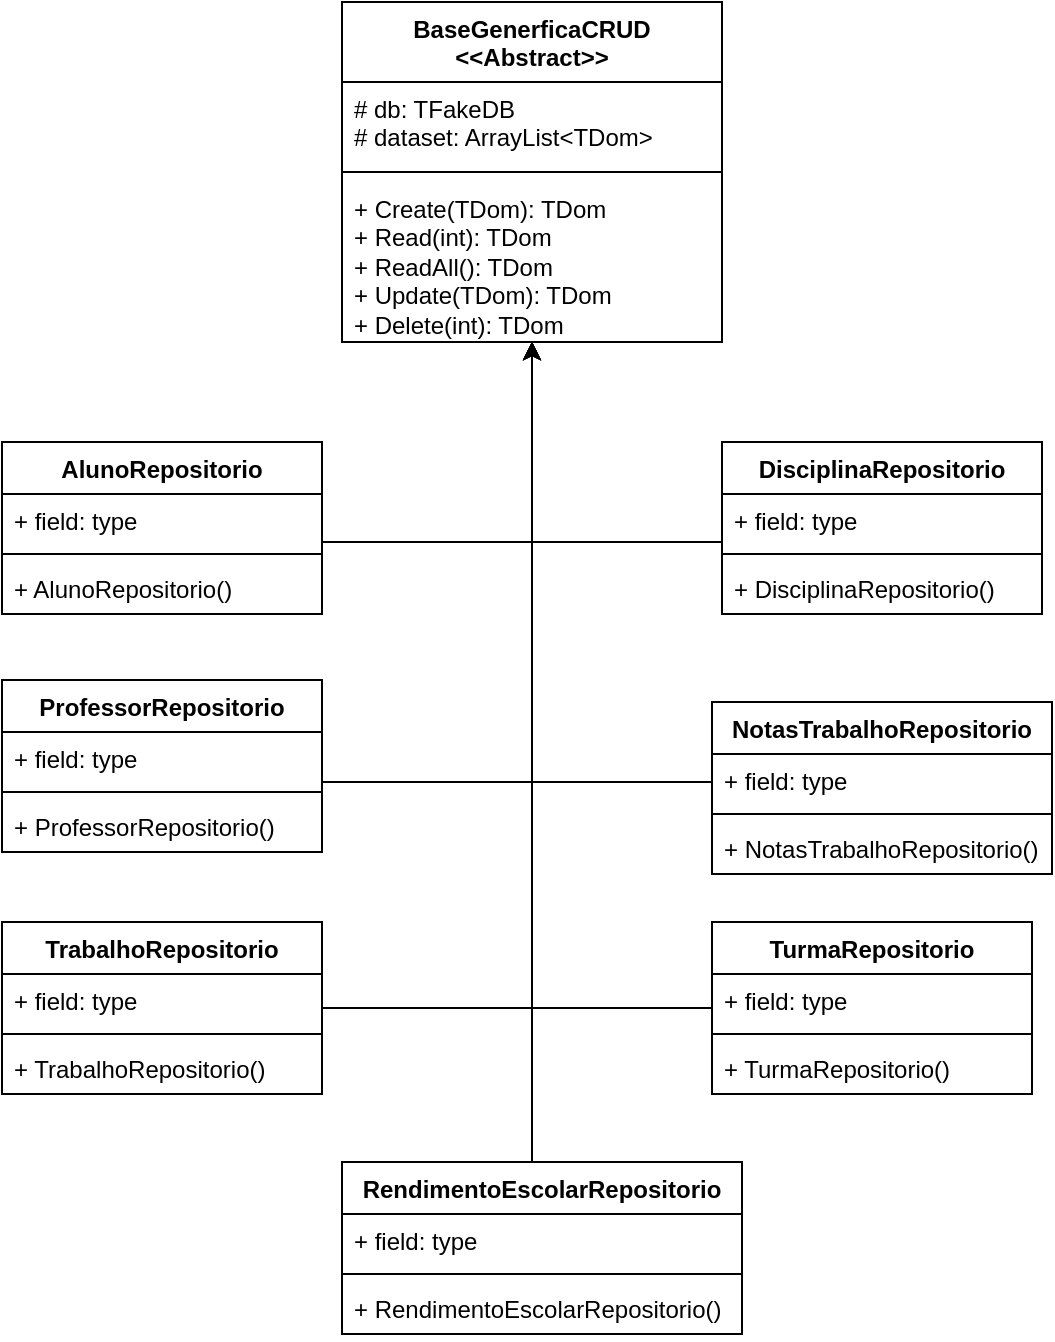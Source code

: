 <mxfile version="22.0.8" type="device">
  <diagram name="Página-1" id="0bstYMxvY7cH6XRRM2jb">
    <mxGraphModel dx="1426" dy="751" grid="1" gridSize="10" guides="1" tooltips="1" connect="1" arrows="1" fold="1" page="1" pageScale="1" pageWidth="980" pageHeight="1390" math="0" shadow="0">
      <root>
        <mxCell id="0" />
        <mxCell id="1" parent="0" />
        <mxCell id="GZ0Fn0KtVLIehGP7e8Tm-14" value="BaseGenerficaCRUD&lt;br&gt;&amp;lt;&amp;lt;Abstract&amp;gt;&amp;gt;" style="swimlane;fontStyle=1;align=center;verticalAlign=top;childLayout=stackLayout;horizontal=1;startSize=40;horizontalStack=0;resizeParent=1;resizeParentMax=0;resizeLast=0;collapsible=1;marginBottom=0;whiteSpace=wrap;html=1;" parent="1" vertex="1">
          <mxGeometry x="410" y="20" width="190" height="170" as="geometry" />
        </mxCell>
        <mxCell id="GZ0Fn0KtVLIehGP7e8Tm-15" value="# db: TFakeDB&lt;br&gt;# dataset: ArrayList&amp;lt;TDom&amp;gt;" style="text;strokeColor=none;fillColor=none;align=left;verticalAlign=top;spacingLeft=4;spacingRight=4;overflow=hidden;rotatable=0;points=[[0,0.5],[1,0.5]];portConstraint=eastwest;whiteSpace=wrap;html=1;" parent="GZ0Fn0KtVLIehGP7e8Tm-14" vertex="1">
          <mxGeometry y="40" width="190" height="40" as="geometry" />
        </mxCell>
        <mxCell id="GZ0Fn0KtVLIehGP7e8Tm-16" value="" style="line;strokeWidth=1;fillColor=none;align=left;verticalAlign=middle;spacingTop=-1;spacingLeft=3;spacingRight=3;rotatable=0;labelPosition=right;points=[];portConstraint=eastwest;strokeColor=inherit;" parent="GZ0Fn0KtVLIehGP7e8Tm-14" vertex="1">
          <mxGeometry y="80" width="190" height="10" as="geometry" />
        </mxCell>
        <mxCell id="GZ0Fn0KtVLIehGP7e8Tm-17" value="+ Create(TDom): TDom&lt;br&gt;+ Read(int): TDom&lt;br&gt;+ ReadAll(): TDom&lt;br&gt;+ Update(TDom): TDom&lt;br&gt;+ Delete(int): TDom" style="text;strokeColor=none;fillColor=none;align=left;verticalAlign=top;spacingLeft=4;spacingRight=4;overflow=hidden;rotatable=0;points=[[0,0.5],[1,0.5]];portConstraint=eastwest;whiteSpace=wrap;html=1;" parent="GZ0Fn0KtVLIehGP7e8Tm-14" vertex="1">
          <mxGeometry y="90" width="190" height="80" as="geometry" />
        </mxCell>
        <mxCell id="pg8Dh7L_2Ul8pIAhOK-O-46" style="edgeStyle=orthogonalEdgeStyle;rounded=0;orthogonalLoop=1;jettySize=auto;html=1;" edge="1" parent="1" source="pg8Dh7L_2Ul8pIAhOK-O-1" target="GZ0Fn0KtVLIehGP7e8Tm-17">
          <mxGeometry relative="1" as="geometry">
            <Array as="points">
              <mxPoint x="505" y="290" />
            </Array>
          </mxGeometry>
        </mxCell>
        <mxCell id="pg8Dh7L_2Ul8pIAhOK-O-1" value="AlunoRepositorio" style="swimlane;fontStyle=1;align=center;verticalAlign=top;childLayout=stackLayout;horizontal=1;startSize=26;horizontalStack=0;resizeParent=1;resizeParentMax=0;resizeLast=0;collapsible=1;marginBottom=0;whiteSpace=wrap;html=1;" vertex="1" parent="1">
          <mxGeometry x="240" y="240" width="160" height="86" as="geometry" />
        </mxCell>
        <mxCell id="pg8Dh7L_2Ul8pIAhOK-O-2" value="+ field: type" style="text;strokeColor=none;fillColor=none;align=left;verticalAlign=top;spacingLeft=4;spacingRight=4;overflow=hidden;rotatable=0;points=[[0,0.5],[1,0.5]];portConstraint=eastwest;whiteSpace=wrap;html=1;" vertex="1" parent="pg8Dh7L_2Ul8pIAhOK-O-1">
          <mxGeometry y="26" width="160" height="26" as="geometry" />
        </mxCell>
        <mxCell id="pg8Dh7L_2Ul8pIAhOK-O-3" value="" style="line;strokeWidth=1;fillColor=none;align=left;verticalAlign=middle;spacingTop=-1;spacingLeft=3;spacingRight=3;rotatable=0;labelPosition=right;points=[];portConstraint=eastwest;strokeColor=inherit;" vertex="1" parent="pg8Dh7L_2Ul8pIAhOK-O-1">
          <mxGeometry y="52" width="160" height="8" as="geometry" />
        </mxCell>
        <mxCell id="pg8Dh7L_2Ul8pIAhOK-O-4" value="+ AlunoRepositorio()" style="text;strokeColor=none;fillColor=none;align=left;verticalAlign=top;spacingLeft=4;spacingRight=4;overflow=hidden;rotatable=0;points=[[0,0.5],[1,0.5]];portConstraint=eastwest;whiteSpace=wrap;html=1;" vertex="1" parent="pg8Dh7L_2Ul8pIAhOK-O-1">
          <mxGeometry y="60" width="160" height="26" as="geometry" />
        </mxCell>
        <mxCell id="pg8Dh7L_2Ul8pIAhOK-O-5" value="ProfessorRepositorio" style="swimlane;fontStyle=1;align=center;verticalAlign=top;childLayout=stackLayout;horizontal=1;startSize=26;horizontalStack=0;resizeParent=1;resizeParentMax=0;resizeLast=0;collapsible=1;marginBottom=0;whiteSpace=wrap;html=1;" vertex="1" parent="1">
          <mxGeometry x="240" y="359" width="160" height="86" as="geometry" />
        </mxCell>
        <mxCell id="pg8Dh7L_2Ul8pIAhOK-O-6" value="+ field: type" style="text;strokeColor=none;fillColor=none;align=left;verticalAlign=top;spacingLeft=4;spacingRight=4;overflow=hidden;rotatable=0;points=[[0,0.5],[1,0.5]];portConstraint=eastwest;whiteSpace=wrap;html=1;" vertex="1" parent="pg8Dh7L_2Ul8pIAhOK-O-5">
          <mxGeometry y="26" width="160" height="26" as="geometry" />
        </mxCell>
        <mxCell id="pg8Dh7L_2Ul8pIAhOK-O-7" value="" style="line;strokeWidth=1;fillColor=none;align=left;verticalAlign=middle;spacingTop=-1;spacingLeft=3;spacingRight=3;rotatable=0;labelPosition=right;points=[];portConstraint=eastwest;strokeColor=inherit;" vertex="1" parent="pg8Dh7L_2Ul8pIAhOK-O-5">
          <mxGeometry y="52" width="160" height="8" as="geometry" />
        </mxCell>
        <mxCell id="pg8Dh7L_2Ul8pIAhOK-O-8" value="+ ProfessorRepositorio()" style="text;strokeColor=none;fillColor=none;align=left;verticalAlign=top;spacingLeft=4;spacingRight=4;overflow=hidden;rotatable=0;points=[[0,0.5],[1,0.5]];portConstraint=eastwest;whiteSpace=wrap;html=1;" vertex="1" parent="pg8Dh7L_2Ul8pIAhOK-O-5">
          <mxGeometry y="60" width="160" height="26" as="geometry" />
        </mxCell>
        <mxCell id="pg8Dh7L_2Ul8pIAhOK-O-9" value="DisciplinaRepositorio" style="swimlane;fontStyle=1;align=center;verticalAlign=top;childLayout=stackLayout;horizontal=1;startSize=26;horizontalStack=0;resizeParent=1;resizeParentMax=0;resizeLast=0;collapsible=1;marginBottom=0;whiteSpace=wrap;html=1;" vertex="1" parent="1">
          <mxGeometry x="600" y="240" width="160" height="86" as="geometry" />
        </mxCell>
        <mxCell id="pg8Dh7L_2Ul8pIAhOK-O-10" value="+ field: type" style="text;strokeColor=none;fillColor=none;align=left;verticalAlign=top;spacingLeft=4;spacingRight=4;overflow=hidden;rotatable=0;points=[[0,0.5],[1,0.5]];portConstraint=eastwest;whiteSpace=wrap;html=1;" vertex="1" parent="pg8Dh7L_2Ul8pIAhOK-O-9">
          <mxGeometry y="26" width="160" height="26" as="geometry" />
        </mxCell>
        <mxCell id="pg8Dh7L_2Ul8pIAhOK-O-11" value="" style="line;strokeWidth=1;fillColor=none;align=left;verticalAlign=middle;spacingTop=-1;spacingLeft=3;spacingRight=3;rotatable=0;labelPosition=right;points=[];portConstraint=eastwest;strokeColor=inherit;" vertex="1" parent="pg8Dh7L_2Ul8pIAhOK-O-9">
          <mxGeometry y="52" width="160" height="8" as="geometry" />
        </mxCell>
        <mxCell id="pg8Dh7L_2Ul8pIAhOK-O-12" value="+ DisciplinaRepositorio()" style="text;strokeColor=none;fillColor=none;align=left;verticalAlign=top;spacingLeft=4;spacingRight=4;overflow=hidden;rotatable=0;points=[[0,0.5],[1,0.5]];portConstraint=eastwest;whiteSpace=wrap;html=1;" vertex="1" parent="pg8Dh7L_2Ul8pIAhOK-O-9">
          <mxGeometry y="60" width="160" height="26" as="geometry" />
        </mxCell>
        <mxCell id="pg8Dh7L_2Ul8pIAhOK-O-44" style="edgeStyle=orthogonalEdgeStyle;rounded=0;orthogonalLoop=1;jettySize=auto;html=1;" edge="1" parent="1" source="pg8Dh7L_2Ul8pIAhOK-O-17" target="GZ0Fn0KtVLIehGP7e8Tm-17">
          <mxGeometry relative="1" as="geometry">
            <Array as="points">
              <mxPoint x="505" y="410" />
            </Array>
          </mxGeometry>
        </mxCell>
        <mxCell id="pg8Dh7L_2Ul8pIAhOK-O-17" value="NotasTrabalhoRepositorio" style="swimlane;fontStyle=1;align=center;verticalAlign=top;childLayout=stackLayout;horizontal=1;startSize=26;horizontalStack=0;resizeParent=1;resizeParentMax=0;resizeLast=0;collapsible=1;marginBottom=0;whiteSpace=wrap;html=1;" vertex="1" parent="1">
          <mxGeometry x="595" y="370" width="170" height="86" as="geometry" />
        </mxCell>
        <mxCell id="pg8Dh7L_2Ul8pIAhOK-O-18" value="+ field: type" style="text;strokeColor=none;fillColor=none;align=left;verticalAlign=top;spacingLeft=4;spacingRight=4;overflow=hidden;rotatable=0;points=[[0,0.5],[1,0.5]];portConstraint=eastwest;whiteSpace=wrap;html=1;" vertex="1" parent="pg8Dh7L_2Ul8pIAhOK-O-17">
          <mxGeometry y="26" width="170" height="26" as="geometry" />
        </mxCell>
        <mxCell id="pg8Dh7L_2Ul8pIAhOK-O-19" value="" style="line;strokeWidth=1;fillColor=none;align=left;verticalAlign=middle;spacingTop=-1;spacingLeft=3;spacingRight=3;rotatable=0;labelPosition=right;points=[];portConstraint=eastwest;strokeColor=inherit;" vertex="1" parent="pg8Dh7L_2Ul8pIAhOK-O-17">
          <mxGeometry y="52" width="170" height="8" as="geometry" />
        </mxCell>
        <mxCell id="pg8Dh7L_2Ul8pIAhOK-O-20" value="+ NotasTrabalhoRepositorio()" style="text;strokeColor=none;fillColor=none;align=left;verticalAlign=top;spacingLeft=4;spacingRight=4;overflow=hidden;rotatable=0;points=[[0,0.5],[1,0.5]];portConstraint=eastwest;whiteSpace=wrap;html=1;" vertex="1" parent="pg8Dh7L_2Ul8pIAhOK-O-17">
          <mxGeometry y="60" width="170" height="26" as="geometry" />
        </mxCell>
        <mxCell id="pg8Dh7L_2Ul8pIAhOK-O-47" style="edgeStyle=orthogonalEdgeStyle;rounded=0;orthogonalLoop=1;jettySize=auto;html=1;" edge="1" parent="1" source="pg8Dh7L_2Ul8pIAhOK-O-21" target="GZ0Fn0KtVLIehGP7e8Tm-17">
          <mxGeometry relative="1" as="geometry">
            <Array as="points">
              <mxPoint x="505" y="500" />
              <mxPoint x="505" y="500" />
            </Array>
          </mxGeometry>
        </mxCell>
        <mxCell id="pg8Dh7L_2Ul8pIAhOK-O-21" value="RendimentoEscolarRepositorio" style="swimlane;fontStyle=1;align=center;verticalAlign=top;childLayout=stackLayout;horizontal=1;startSize=26;horizontalStack=0;resizeParent=1;resizeParentMax=0;resizeLast=0;collapsible=1;marginBottom=0;whiteSpace=wrap;html=1;" vertex="1" parent="1">
          <mxGeometry x="410" y="600" width="200" height="86" as="geometry" />
        </mxCell>
        <mxCell id="pg8Dh7L_2Ul8pIAhOK-O-22" value="+ field: type" style="text;strokeColor=none;fillColor=none;align=left;verticalAlign=top;spacingLeft=4;spacingRight=4;overflow=hidden;rotatable=0;points=[[0,0.5],[1,0.5]];portConstraint=eastwest;whiteSpace=wrap;html=1;" vertex="1" parent="pg8Dh7L_2Ul8pIAhOK-O-21">
          <mxGeometry y="26" width="200" height="26" as="geometry" />
        </mxCell>
        <mxCell id="pg8Dh7L_2Ul8pIAhOK-O-23" value="" style="line;strokeWidth=1;fillColor=none;align=left;verticalAlign=middle;spacingTop=-1;spacingLeft=3;spacingRight=3;rotatable=0;labelPosition=right;points=[];portConstraint=eastwest;strokeColor=inherit;" vertex="1" parent="pg8Dh7L_2Ul8pIAhOK-O-21">
          <mxGeometry y="52" width="200" height="8" as="geometry" />
        </mxCell>
        <mxCell id="pg8Dh7L_2Ul8pIAhOK-O-24" value="+ RendimentoEscolarRepositorio()" style="text;strokeColor=none;fillColor=none;align=left;verticalAlign=top;spacingLeft=4;spacingRight=4;overflow=hidden;rotatable=0;points=[[0,0.5],[1,0.5]];portConstraint=eastwest;whiteSpace=wrap;html=1;" vertex="1" parent="pg8Dh7L_2Ul8pIAhOK-O-21">
          <mxGeometry y="60" width="200" height="26" as="geometry" />
        </mxCell>
        <mxCell id="pg8Dh7L_2Ul8pIAhOK-O-25" value="" style="text;strokeColor=none;fillColor=none;align=left;verticalAlign=middle;spacingTop=-1;spacingLeft=4;spacingRight=4;rotatable=0;labelPosition=right;points=[];portConstraint=eastwest;" vertex="1" parent="1">
          <mxGeometry x="480" y="419" width="20" height="14" as="geometry" />
        </mxCell>
        <mxCell id="pg8Dh7L_2Ul8pIAhOK-O-42" style="edgeStyle=orthogonalEdgeStyle;rounded=0;orthogonalLoop=1;jettySize=auto;html=1;" edge="1" parent="1" source="pg8Dh7L_2Ul8pIAhOK-O-27" target="GZ0Fn0KtVLIehGP7e8Tm-17">
          <mxGeometry relative="1" as="geometry">
            <Array as="points">
              <mxPoint x="505" y="523" />
            </Array>
          </mxGeometry>
        </mxCell>
        <mxCell id="pg8Dh7L_2Ul8pIAhOK-O-27" value="TrabalhoRepositorio" style="swimlane;fontStyle=1;align=center;verticalAlign=top;childLayout=stackLayout;horizontal=1;startSize=26;horizontalStack=0;resizeParent=1;resizeParentMax=0;resizeLast=0;collapsible=1;marginBottom=0;whiteSpace=wrap;html=1;" vertex="1" parent="1">
          <mxGeometry x="240" y="480" width="160" height="86" as="geometry" />
        </mxCell>
        <mxCell id="pg8Dh7L_2Ul8pIAhOK-O-28" value="+ field: type" style="text;strokeColor=none;fillColor=none;align=left;verticalAlign=top;spacingLeft=4;spacingRight=4;overflow=hidden;rotatable=0;points=[[0,0.5],[1,0.5]];portConstraint=eastwest;whiteSpace=wrap;html=1;" vertex="1" parent="pg8Dh7L_2Ul8pIAhOK-O-27">
          <mxGeometry y="26" width="160" height="26" as="geometry" />
        </mxCell>
        <mxCell id="pg8Dh7L_2Ul8pIAhOK-O-29" value="" style="line;strokeWidth=1;fillColor=none;align=left;verticalAlign=middle;spacingTop=-1;spacingLeft=3;spacingRight=3;rotatable=0;labelPosition=right;points=[];portConstraint=eastwest;strokeColor=inherit;" vertex="1" parent="pg8Dh7L_2Ul8pIAhOK-O-27">
          <mxGeometry y="52" width="160" height="8" as="geometry" />
        </mxCell>
        <mxCell id="pg8Dh7L_2Ul8pIAhOK-O-30" value="+ TrabalhoRepositorio()" style="text;strokeColor=none;fillColor=none;align=left;verticalAlign=top;spacingLeft=4;spacingRight=4;overflow=hidden;rotatable=0;points=[[0,0.5],[1,0.5]];portConstraint=eastwest;whiteSpace=wrap;html=1;" vertex="1" parent="pg8Dh7L_2Ul8pIAhOK-O-27">
          <mxGeometry y="60" width="160" height="26" as="geometry" />
        </mxCell>
        <mxCell id="pg8Dh7L_2Ul8pIAhOK-O-41" style="edgeStyle=orthogonalEdgeStyle;rounded=0;orthogonalLoop=1;jettySize=auto;html=1;" edge="1" parent="1" source="pg8Dh7L_2Ul8pIAhOK-O-31" target="GZ0Fn0KtVLIehGP7e8Tm-17">
          <mxGeometry relative="1" as="geometry">
            <Array as="points">
              <mxPoint x="505" y="523" />
            </Array>
          </mxGeometry>
        </mxCell>
        <mxCell id="pg8Dh7L_2Ul8pIAhOK-O-31" value="TurmaRepositorio" style="swimlane;fontStyle=1;align=center;verticalAlign=top;childLayout=stackLayout;horizontal=1;startSize=26;horizontalStack=0;resizeParent=1;resizeParentMax=0;resizeLast=0;collapsible=1;marginBottom=0;whiteSpace=wrap;html=1;" vertex="1" parent="1">
          <mxGeometry x="595" y="480" width="160" height="86" as="geometry" />
        </mxCell>
        <mxCell id="pg8Dh7L_2Ul8pIAhOK-O-32" value="+ field: type" style="text;strokeColor=none;fillColor=none;align=left;verticalAlign=top;spacingLeft=4;spacingRight=4;overflow=hidden;rotatable=0;points=[[0,0.5],[1,0.5]];portConstraint=eastwest;whiteSpace=wrap;html=1;" vertex="1" parent="pg8Dh7L_2Ul8pIAhOK-O-31">
          <mxGeometry y="26" width="160" height="26" as="geometry" />
        </mxCell>
        <mxCell id="pg8Dh7L_2Ul8pIAhOK-O-33" value="" style="line;strokeWidth=1;fillColor=none;align=left;verticalAlign=middle;spacingTop=-1;spacingLeft=3;spacingRight=3;rotatable=0;labelPosition=right;points=[];portConstraint=eastwest;strokeColor=inherit;" vertex="1" parent="pg8Dh7L_2Ul8pIAhOK-O-31">
          <mxGeometry y="52" width="160" height="8" as="geometry" />
        </mxCell>
        <mxCell id="pg8Dh7L_2Ul8pIAhOK-O-34" value="+ TurmaRepositorio()" style="text;strokeColor=none;fillColor=none;align=left;verticalAlign=top;spacingLeft=4;spacingRight=4;overflow=hidden;rotatable=0;points=[[0,0.5],[1,0.5]];portConstraint=eastwest;whiteSpace=wrap;html=1;" vertex="1" parent="pg8Dh7L_2Ul8pIAhOK-O-31">
          <mxGeometry y="60" width="160" height="26" as="geometry" />
        </mxCell>
        <mxCell id="pg8Dh7L_2Ul8pIAhOK-O-37" style="edgeStyle=orthogonalEdgeStyle;rounded=0;orthogonalLoop=1;jettySize=auto;html=1;" edge="1" parent="1" source="pg8Dh7L_2Ul8pIAhOK-O-10" target="GZ0Fn0KtVLIehGP7e8Tm-17">
          <mxGeometry relative="1" as="geometry">
            <Array as="points">
              <mxPoint x="505" y="290" />
            </Array>
          </mxGeometry>
        </mxCell>
        <mxCell id="pg8Dh7L_2Ul8pIAhOK-O-38" style="edgeStyle=orthogonalEdgeStyle;rounded=0;orthogonalLoop=1;jettySize=auto;html=1;" edge="1" parent="1" source="pg8Dh7L_2Ul8pIAhOK-O-6" target="GZ0Fn0KtVLIehGP7e8Tm-17">
          <mxGeometry relative="1" as="geometry">
            <Array as="points">
              <mxPoint x="505" y="410" />
            </Array>
          </mxGeometry>
        </mxCell>
      </root>
    </mxGraphModel>
  </diagram>
</mxfile>
